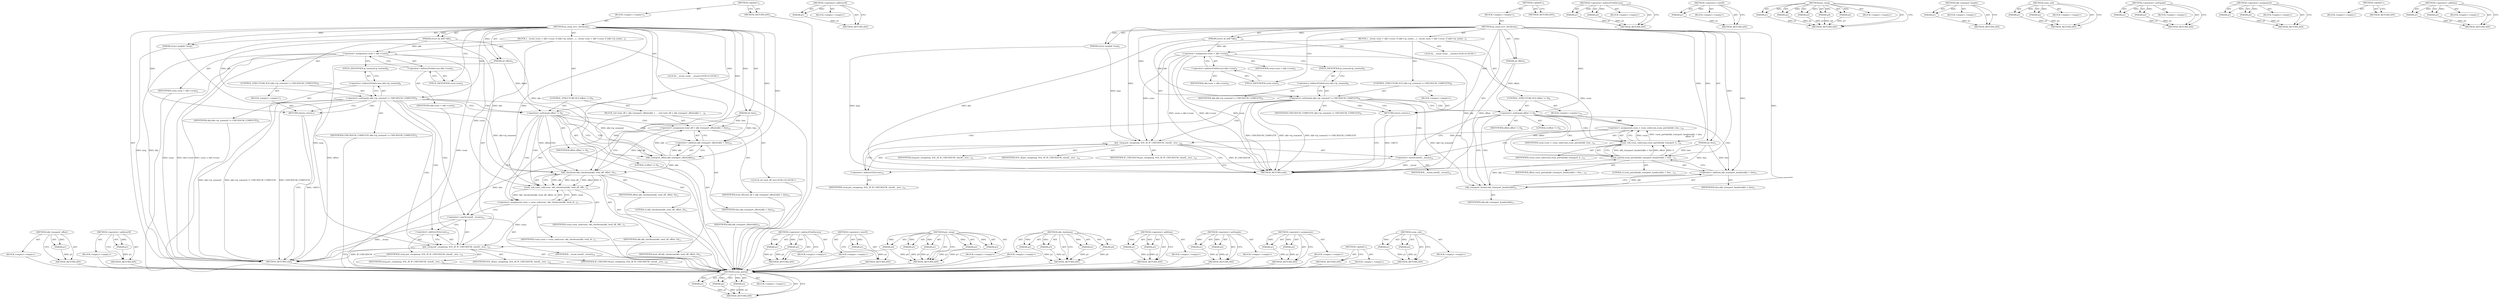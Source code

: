 digraph "csum_sub" {
vulnerable_95 [label=<(METHOD,csum_partial)>];
vulnerable_96 [label=<(PARAM,p1)>];
vulnerable_97 [label=<(PARAM,p2)>];
vulnerable_98 [label=<(PARAM,p3)>];
vulnerable_99 [label=<(BLOCK,&lt;empty&gt;,&lt;empty&gt;)>];
vulnerable_100 [label=<(METHOD_RETURN,ANY)>];
vulnerable_122 [label=<(METHOD,&lt;operator&gt;.addressOf)>];
vulnerable_123 [label=<(PARAM,p1)>];
vulnerable_124 [label=<(BLOCK,&lt;empty&gt;,&lt;empty&gt;)>];
vulnerable_125 [label=<(METHOD_RETURN,ANY)>];
vulnerable_6 [label=<(METHOD,&lt;global&gt;)<SUB>1</SUB>>];
vulnerable_7 [label=<(BLOCK,&lt;empty&gt;,&lt;empty&gt;)<SUB>1</SUB>>];
vulnerable_8 [label=<(METHOD,ip_cmsg_recv_checksum)<SUB>1</SUB>>];
vulnerable_9 [label=<(PARAM,struct msghdr *msg)<SUB>1</SUB>>];
vulnerable_10 [label=<(PARAM,struct sk_buff *skb)<SUB>1</SUB>>];
vulnerable_11 [label=<(PARAM,int tlen)<SUB>2</SUB>>];
vulnerable_12 [label=<(PARAM,int offset)<SUB>2</SUB>>];
vulnerable_13 [label=<(BLOCK,{
	__wsum csum = skb-&gt;csum;

 	if (skb-&gt;ip_summ...,{
	__wsum csum = skb-&gt;csum;

 	if (skb-&gt;ip_summ...)<SUB>3</SUB>>];
vulnerable_14 [label="<(LOCAL,__wsum csum: __wsum)<SUB>4</SUB>>"];
vulnerable_15 [label=<(&lt;operator&gt;.assignment,csum = skb-&gt;csum)<SUB>4</SUB>>];
vulnerable_16 [label=<(IDENTIFIER,csum,csum = skb-&gt;csum)<SUB>4</SUB>>];
vulnerable_17 [label=<(&lt;operator&gt;.indirectFieldAccess,skb-&gt;csum)<SUB>4</SUB>>];
vulnerable_18 [label=<(IDENTIFIER,skb,csum = skb-&gt;csum)<SUB>4</SUB>>];
vulnerable_19 [label=<(FIELD_IDENTIFIER,csum,csum)<SUB>4</SUB>>];
vulnerable_20 [label=<(CONTROL_STRUCTURE,IF,if (skb-&gt;ip_summed != CHECKSUM_COMPLETE))<SUB>6</SUB>>];
vulnerable_21 [label=<(&lt;operator&gt;.notEquals,skb-&gt;ip_summed != CHECKSUM_COMPLETE)<SUB>6</SUB>>];
vulnerable_22 [label=<(&lt;operator&gt;.indirectFieldAccess,skb-&gt;ip_summed)<SUB>6</SUB>>];
vulnerable_23 [label=<(IDENTIFIER,skb,skb-&gt;ip_summed != CHECKSUM_COMPLETE)<SUB>6</SUB>>];
vulnerable_24 [label=<(FIELD_IDENTIFIER,ip_summed,ip_summed)<SUB>6</SUB>>];
vulnerable_25 [label=<(IDENTIFIER,CHECKSUM_COMPLETE,skb-&gt;ip_summed != CHECKSUM_COMPLETE)<SUB>6</SUB>>];
vulnerable_26 [label=<(BLOCK,&lt;empty&gt;,&lt;empty&gt;)<SUB>7</SUB>>];
vulnerable_27 [label=<(RETURN,return;,return;)<SUB>7</SUB>>];
vulnerable_28 [label=<(CONTROL_STRUCTURE,IF,if (offset != 0))<SUB>9</SUB>>];
vulnerable_29 [label=<(&lt;operator&gt;.notEquals,offset != 0)<SUB>9</SUB>>];
vulnerable_30 [label=<(IDENTIFIER,offset,offset != 0)<SUB>9</SUB>>];
vulnerable_31 [label=<(LITERAL,0,offset != 0)<SUB>9</SUB>>];
vulnerable_32 [label=<(BLOCK,&lt;empty&gt;,&lt;empty&gt;)<SUB>10</SUB>>];
vulnerable_33 [label=<(&lt;operator&gt;.assignment,csum = csum_sub(csum,
				csum_partial(skb_tran...)<SUB>10</SUB>>];
vulnerable_34 [label=<(IDENTIFIER,csum,csum = csum_sub(csum,
				csum_partial(skb_tran...)<SUB>10</SUB>>];
vulnerable_35 [label=<(csum_sub,csum_sub(csum,
				csum_partial(skb_transport_h...)<SUB>10</SUB>>];
vulnerable_36 [label=<(IDENTIFIER,csum,csum_sub(csum,
				csum_partial(skb_transport_h...)<SUB>10</SUB>>];
vulnerable_37 [label=<(csum_partial,csum_partial(skb_transport_header(skb) + tlen,
...)<SUB>11</SUB>>];
vulnerable_38 [label=<(&lt;operator&gt;.addition,skb_transport_header(skb) + tlen)<SUB>11</SUB>>];
vulnerable_39 [label=<(skb_transport_header,skb_transport_header(skb))<SUB>11</SUB>>];
vulnerable_40 [label=<(IDENTIFIER,skb,skb_transport_header(skb))<SUB>11</SUB>>];
vulnerable_41 [label=<(IDENTIFIER,tlen,skb_transport_header(skb) + tlen)<SUB>11</SUB>>];
vulnerable_42 [label=<(IDENTIFIER,offset,csum_partial(skb_transport_header(skb) + tlen,
...)<SUB>12</SUB>>];
vulnerable_43 [label=<(LITERAL,0,csum_partial(skb_transport_header(skb) + tlen,
...)<SUB>12</SUB>>];
vulnerable_44 [label=<(put_cmsg,put_cmsg(msg, SOL_IP, IP_CHECKSUM, sizeof(__wsu...)<SUB>14</SUB>>];
vulnerable_45 [label=<(IDENTIFIER,msg,put_cmsg(msg, SOL_IP, IP_CHECKSUM, sizeof(__wsu...)<SUB>14</SUB>>];
vulnerable_46 [label=<(IDENTIFIER,SOL_IP,put_cmsg(msg, SOL_IP, IP_CHECKSUM, sizeof(__wsu...)<SUB>14</SUB>>];
vulnerable_47 [label=<(IDENTIFIER,IP_CHECKSUM,put_cmsg(msg, SOL_IP, IP_CHECKSUM, sizeof(__wsu...)<SUB>14</SUB>>];
vulnerable_48 [label=<(&lt;operator&gt;.sizeOf,sizeof(__wsum))<SUB>14</SUB>>];
vulnerable_49 [label=<(IDENTIFIER,__wsum,sizeof(__wsum))<SUB>14</SUB>>];
vulnerable_50 [label=<(&lt;operator&gt;.addressOf,&amp;csum)<SUB>14</SUB>>];
vulnerable_51 [label=<(IDENTIFIER,csum,put_cmsg(msg, SOL_IP, IP_CHECKSUM, sizeof(__wsu...)<SUB>14</SUB>>];
vulnerable_52 [label=<(METHOD_RETURN,void)<SUB>1</SUB>>];
vulnerable_54 [label=<(METHOD_RETURN,ANY)<SUB>1</SUB>>];
vulnerable_80 [label=<(METHOD,&lt;operator&gt;.indirectFieldAccess)>];
vulnerable_81 [label=<(PARAM,p1)>];
vulnerable_82 [label=<(PARAM,p2)>];
vulnerable_83 [label=<(BLOCK,&lt;empty&gt;,&lt;empty&gt;)>];
vulnerable_84 [label=<(METHOD_RETURN,ANY)>];
vulnerable_118 [label=<(METHOD,&lt;operator&gt;.sizeOf)>];
vulnerable_119 [label=<(PARAM,p1)>];
vulnerable_120 [label=<(BLOCK,&lt;empty&gt;,&lt;empty&gt;)>];
vulnerable_121 [label=<(METHOD_RETURN,ANY)>];
vulnerable_110 [label=<(METHOD,put_cmsg)>];
vulnerable_111 [label=<(PARAM,p1)>];
vulnerable_112 [label=<(PARAM,p2)>];
vulnerable_113 [label=<(PARAM,p3)>];
vulnerable_114 [label=<(PARAM,p4)>];
vulnerable_115 [label=<(PARAM,p5)>];
vulnerable_116 [label=<(BLOCK,&lt;empty&gt;,&lt;empty&gt;)>];
vulnerable_117 [label=<(METHOD_RETURN,ANY)>];
vulnerable_106 [label=<(METHOD,skb_transport_header)>];
vulnerable_107 [label=<(PARAM,p1)>];
vulnerable_108 [label=<(BLOCK,&lt;empty&gt;,&lt;empty&gt;)>];
vulnerable_109 [label=<(METHOD_RETURN,ANY)>];
vulnerable_90 [label=<(METHOD,csum_sub)>];
vulnerable_91 [label=<(PARAM,p1)>];
vulnerable_92 [label=<(PARAM,p2)>];
vulnerable_93 [label=<(BLOCK,&lt;empty&gt;,&lt;empty&gt;)>];
vulnerable_94 [label=<(METHOD_RETURN,ANY)>];
vulnerable_85 [label=<(METHOD,&lt;operator&gt;.notEquals)>];
vulnerable_86 [label=<(PARAM,p1)>];
vulnerable_87 [label=<(PARAM,p2)>];
vulnerable_88 [label=<(BLOCK,&lt;empty&gt;,&lt;empty&gt;)>];
vulnerable_89 [label=<(METHOD_RETURN,ANY)>];
vulnerable_75 [label=<(METHOD,&lt;operator&gt;.assignment)>];
vulnerable_76 [label=<(PARAM,p1)>];
vulnerable_77 [label=<(PARAM,p2)>];
vulnerable_78 [label=<(BLOCK,&lt;empty&gt;,&lt;empty&gt;)>];
vulnerable_79 [label=<(METHOD_RETURN,ANY)>];
vulnerable_69 [label=<(METHOD,&lt;global&gt;)<SUB>1</SUB>>];
vulnerable_70 [label=<(BLOCK,&lt;empty&gt;,&lt;empty&gt;)>];
vulnerable_71 [label=<(METHOD_RETURN,ANY)>];
vulnerable_101 [label=<(METHOD,&lt;operator&gt;.addition)>];
vulnerable_102 [label=<(PARAM,p1)>];
vulnerable_103 [label=<(PARAM,p2)>];
vulnerable_104 [label=<(BLOCK,&lt;empty&gt;,&lt;empty&gt;)>];
vulnerable_105 [label=<(METHOD_RETURN,ANY)>];
fixed_100 [label=<(METHOD,skb_transport_offset)>];
fixed_101 [label=<(PARAM,p1)>];
fixed_102 [label=<(BLOCK,&lt;empty&gt;,&lt;empty&gt;)>];
fixed_103 [label=<(METHOD_RETURN,ANY)>];
fixed_128 [label=<(METHOD,&lt;operator&gt;.addressOf)>];
fixed_129 [label=<(PARAM,p1)>];
fixed_130 [label=<(BLOCK,&lt;empty&gt;,&lt;empty&gt;)>];
fixed_131 [label=<(METHOD_RETURN,ANY)>];
fixed_6 [label=<(METHOD,&lt;global&gt;)<SUB>1</SUB>>];
fixed_7 [label=<(BLOCK,&lt;empty&gt;,&lt;empty&gt;)<SUB>1</SUB>>];
fixed_8 [label=<(METHOD,ip_cmsg_recv_checksum)<SUB>1</SUB>>];
fixed_9 [label=<(PARAM,struct msghdr *msg)<SUB>1</SUB>>];
fixed_10 [label=<(PARAM,struct sk_buff *skb)<SUB>1</SUB>>];
fixed_11 [label=<(PARAM,int tlen)<SUB>2</SUB>>];
fixed_12 [label=<(PARAM,int offset)<SUB>2</SUB>>];
fixed_13 [label=<(BLOCK,{
	__wsum csum = skb-&gt;csum;

 	if (skb-&gt;ip_summ...,{
	__wsum csum = skb-&gt;csum;

 	if (skb-&gt;ip_summ...)<SUB>3</SUB>>];
fixed_14 [label="<(LOCAL,__wsum csum: __wsum)<SUB>4</SUB>>"];
fixed_15 [label=<(&lt;operator&gt;.assignment,csum = skb-&gt;csum)<SUB>4</SUB>>];
fixed_16 [label=<(IDENTIFIER,csum,csum = skb-&gt;csum)<SUB>4</SUB>>];
fixed_17 [label=<(&lt;operator&gt;.indirectFieldAccess,skb-&gt;csum)<SUB>4</SUB>>];
fixed_18 [label=<(IDENTIFIER,skb,csum = skb-&gt;csum)<SUB>4</SUB>>];
fixed_19 [label=<(FIELD_IDENTIFIER,csum,csum)<SUB>4</SUB>>];
fixed_20 [label=<(CONTROL_STRUCTURE,IF,if (skb-&gt;ip_summed != CHECKSUM_COMPLETE))<SUB>6</SUB>>];
fixed_21 [label=<(&lt;operator&gt;.notEquals,skb-&gt;ip_summed != CHECKSUM_COMPLETE)<SUB>6</SUB>>];
fixed_22 [label=<(&lt;operator&gt;.indirectFieldAccess,skb-&gt;ip_summed)<SUB>6</SUB>>];
fixed_23 [label=<(IDENTIFIER,skb,skb-&gt;ip_summed != CHECKSUM_COMPLETE)<SUB>6</SUB>>];
fixed_24 [label=<(FIELD_IDENTIFIER,ip_summed,ip_summed)<SUB>6</SUB>>];
fixed_25 [label=<(IDENTIFIER,CHECKSUM_COMPLETE,skb-&gt;ip_summed != CHECKSUM_COMPLETE)<SUB>6</SUB>>];
fixed_26 [label=<(BLOCK,&lt;empty&gt;,&lt;empty&gt;)<SUB>7</SUB>>];
fixed_27 [label=<(RETURN,return;,return;)<SUB>7</SUB>>];
fixed_28 [label=<(CONTROL_STRUCTURE,IF,if (offset != 0))<SUB>9</SUB>>];
fixed_29 [label=<(&lt;operator&gt;.notEquals,offset != 0)<SUB>9</SUB>>];
fixed_30 [label=<(IDENTIFIER,offset,offset != 0)<SUB>9</SUB>>];
fixed_31 [label=<(LITERAL,0,offset != 0)<SUB>9</SUB>>];
fixed_32 [label=<(BLOCK,{
		int tend_off = skb_transport_offset(skb) + ...,{
		int tend_off = skb_transport_offset(skb) + ...)<SUB>9</SUB>>];
fixed_33 [label="<(LOCAL,int tend_off: int)<SUB>10</SUB>>"];
fixed_34 [label=<(&lt;operator&gt;.assignment,tend_off = skb_transport_offset(skb) + tlen)<SUB>10</SUB>>];
fixed_35 [label=<(IDENTIFIER,tend_off,tend_off = skb_transport_offset(skb) + tlen)<SUB>10</SUB>>];
fixed_36 [label=<(&lt;operator&gt;.addition,skb_transport_offset(skb) + tlen)<SUB>10</SUB>>];
fixed_37 [label=<(skb_transport_offset,skb_transport_offset(skb))<SUB>10</SUB>>];
fixed_38 [label=<(IDENTIFIER,skb,skb_transport_offset(skb))<SUB>10</SUB>>];
fixed_39 [label=<(IDENTIFIER,tlen,skb_transport_offset(skb) + tlen)<SUB>10</SUB>>];
fixed_40 [label=<(&lt;operator&gt;.assignment,csum = csum_sub(csum, skb_checksum(skb, tend_of...)<SUB>11</SUB>>];
fixed_41 [label=<(IDENTIFIER,csum,csum = csum_sub(csum, skb_checksum(skb, tend_of...)<SUB>11</SUB>>];
fixed_42 [label=<(csum_sub,csum_sub(csum, skb_checksum(skb, tend_off, offs...)<SUB>11</SUB>>];
fixed_43 [label=<(IDENTIFIER,csum,csum_sub(csum, skb_checksum(skb, tend_off, offs...)<SUB>11</SUB>>];
fixed_44 [label=<(skb_checksum,skb_checksum(skb, tend_off, offset, 0))<SUB>11</SUB>>];
fixed_45 [label=<(IDENTIFIER,skb,skb_checksum(skb, tend_off, offset, 0))<SUB>11</SUB>>];
fixed_46 [label=<(IDENTIFIER,tend_off,skb_checksum(skb, tend_off, offset, 0))<SUB>11</SUB>>];
fixed_47 [label=<(IDENTIFIER,offset,skb_checksum(skb, tend_off, offset, 0))<SUB>11</SUB>>];
fixed_48 [label=<(LITERAL,0,skb_checksum(skb, tend_off, offset, 0))<SUB>11</SUB>>];
fixed_49 [label=<(put_cmsg,put_cmsg(msg, SOL_IP, IP_CHECKSUM, sizeof(__wsu...)<SUB>14</SUB>>];
fixed_50 [label=<(IDENTIFIER,msg,put_cmsg(msg, SOL_IP, IP_CHECKSUM, sizeof(__wsu...)<SUB>14</SUB>>];
fixed_51 [label=<(IDENTIFIER,SOL_IP,put_cmsg(msg, SOL_IP, IP_CHECKSUM, sizeof(__wsu...)<SUB>14</SUB>>];
fixed_52 [label=<(IDENTIFIER,IP_CHECKSUM,put_cmsg(msg, SOL_IP, IP_CHECKSUM, sizeof(__wsu...)<SUB>14</SUB>>];
fixed_53 [label=<(&lt;operator&gt;.sizeOf,sizeof(__wsum))<SUB>14</SUB>>];
fixed_54 [label=<(IDENTIFIER,__wsum,sizeof(__wsum))<SUB>14</SUB>>];
fixed_55 [label=<(&lt;operator&gt;.addressOf,&amp;csum)<SUB>14</SUB>>];
fixed_56 [label=<(IDENTIFIER,csum,put_cmsg(msg, SOL_IP, IP_CHECKSUM, sizeof(__wsu...)<SUB>14</SUB>>];
fixed_57 [label=<(METHOD_RETURN,void)<SUB>1</SUB>>];
fixed_59 [label=<(METHOD_RETURN,ANY)<SUB>1</SUB>>];
fixed_85 [label=<(METHOD,&lt;operator&gt;.indirectFieldAccess)>];
fixed_86 [label=<(PARAM,p1)>];
fixed_87 [label=<(PARAM,p2)>];
fixed_88 [label=<(BLOCK,&lt;empty&gt;,&lt;empty&gt;)>];
fixed_89 [label=<(METHOD_RETURN,ANY)>];
fixed_124 [label=<(METHOD,&lt;operator&gt;.sizeOf)>];
fixed_125 [label=<(PARAM,p1)>];
fixed_126 [label=<(BLOCK,&lt;empty&gt;,&lt;empty&gt;)>];
fixed_127 [label=<(METHOD_RETURN,ANY)>];
fixed_116 [label=<(METHOD,put_cmsg)>];
fixed_117 [label=<(PARAM,p1)>];
fixed_118 [label=<(PARAM,p2)>];
fixed_119 [label=<(PARAM,p3)>];
fixed_120 [label=<(PARAM,p4)>];
fixed_121 [label=<(PARAM,p5)>];
fixed_122 [label=<(BLOCK,&lt;empty&gt;,&lt;empty&gt;)>];
fixed_123 [label=<(METHOD_RETURN,ANY)>];
fixed_109 [label=<(METHOD,skb_checksum)>];
fixed_110 [label=<(PARAM,p1)>];
fixed_111 [label=<(PARAM,p2)>];
fixed_112 [label=<(PARAM,p3)>];
fixed_113 [label=<(PARAM,p4)>];
fixed_114 [label=<(BLOCK,&lt;empty&gt;,&lt;empty&gt;)>];
fixed_115 [label=<(METHOD_RETURN,ANY)>];
fixed_95 [label=<(METHOD,&lt;operator&gt;.addition)>];
fixed_96 [label=<(PARAM,p1)>];
fixed_97 [label=<(PARAM,p2)>];
fixed_98 [label=<(BLOCK,&lt;empty&gt;,&lt;empty&gt;)>];
fixed_99 [label=<(METHOD_RETURN,ANY)>];
fixed_90 [label=<(METHOD,&lt;operator&gt;.notEquals)>];
fixed_91 [label=<(PARAM,p1)>];
fixed_92 [label=<(PARAM,p2)>];
fixed_93 [label=<(BLOCK,&lt;empty&gt;,&lt;empty&gt;)>];
fixed_94 [label=<(METHOD_RETURN,ANY)>];
fixed_80 [label=<(METHOD,&lt;operator&gt;.assignment)>];
fixed_81 [label=<(PARAM,p1)>];
fixed_82 [label=<(PARAM,p2)>];
fixed_83 [label=<(BLOCK,&lt;empty&gt;,&lt;empty&gt;)>];
fixed_84 [label=<(METHOD_RETURN,ANY)>];
fixed_74 [label=<(METHOD,&lt;global&gt;)<SUB>1</SUB>>];
fixed_75 [label=<(BLOCK,&lt;empty&gt;,&lt;empty&gt;)>];
fixed_76 [label=<(METHOD_RETURN,ANY)>];
fixed_104 [label=<(METHOD,csum_sub)>];
fixed_105 [label=<(PARAM,p1)>];
fixed_106 [label=<(PARAM,p2)>];
fixed_107 [label=<(BLOCK,&lt;empty&gt;,&lt;empty&gt;)>];
fixed_108 [label=<(METHOD_RETURN,ANY)>];
vulnerable_95 -> vulnerable_96  [key=0, label="AST: "];
vulnerable_95 -> vulnerable_96  [key=1, label="DDG: "];
vulnerable_95 -> vulnerable_99  [key=0, label="AST: "];
vulnerable_95 -> vulnerable_97  [key=0, label="AST: "];
vulnerable_95 -> vulnerable_97  [key=1, label="DDG: "];
vulnerable_95 -> vulnerable_100  [key=0, label="AST: "];
vulnerable_95 -> vulnerable_100  [key=1, label="CFG: "];
vulnerable_95 -> vulnerable_98  [key=0, label="AST: "];
vulnerable_95 -> vulnerable_98  [key=1, label="DDG: "];
vulnerable_96 -> vulnerable_100  [key=0, label="DDG: p1"];
vulnerable_97 -> vulnerable_100  [key=0, label="DDG: p2"];
vulnerable_98 -> vulnerable_100  [key=0, label="DDG: p3"];
vulnerable_122 -> vulnerable_123  [key=0, label="AST: "];
vulnerable_122 -> vulnerable_123  [key=1, label="DDG: "];
vulnerable_122 -> vulnerable_124  [key=0, label="AST: "];
vulnerable_122 -> vulnerable_125  [key=0, label="AST: "];
vulnerable_122 -> vulnerable_125  [key=1, label="CFG: "];
vulnerable_123 -> vulnerable_125  [key=0, label="DDG: p1"];
vulnerable_6 -> vulnerable_7  [key=0, label="AST: "];
vulnerable_6 -> vulnerable_54  [key=0, label="AST: "];
vulnerable_6 -> vulnerable_54  [key=1, label="CFG: "];
vulnerable_7 -> vulnerable_8  [key=0, label="AST: "];
vulnerable_8 -> vulnerable_9  [key=0, label="AST: "];
vulnerable_8 -> vulnerable_9  [key=1, label="DDG: "];
vulnerable_8 -> vulnerable_10  [key=0, label="AST: "];
vulnerable_8 -> vulnerable_10  [key=1, label="DDG: "];
vulnerable_8 -> vulnerable_11  [key=0, label="AST: "];
vulnerable_8 -> vulnerable_11  [key=1, label="DDG: "];
vulnerable_8 -> vulnerable_12  [key=0, label="AST: "];
vulnerable_8 -> vulnerable_12  [key=1, label="DDG: "];
vulnerable_8 -> vulnerable_13  [key=0, label="AST: "];
vulnerable_8 -> vulnerable_52  [key=0, label="AST: "];
vulnerable_8 -> vulnerable_19  [key=0, label="CFG: "];
vulnerable_8 -> vulnerable_44  [key=0, label="DDG: "];
vulnerable_8 -> vulnerable_21  [key=0, label="DDG: "];
vulnerable_8 -> vulnerable_27  [key=0, label="DDG: "];
vulnerable_8 -> vulnerable_29  [key=0, label="DDG: "];
vulnerable_8 -> vulnerable_35  [key=0, label="DDG: "];
vulnerable_8 -> vulnerable_37  [key=0, label="DDG: "];
vulnerable_8 -> vulnerable_38  [key=0, label="DDG: "];
vulnerable_8 -> vulnerable_39  [key=0, label="DDG: "];
vulnerable_9 -> vulnerable_52  [key=0, label="DDG: msg"];
vulnerable_9 -> vulnerable_44  [key=0, label="DDG: msg"];
vulnerable_10 -> vulnerable_52  [key=0, label="DDG: skb"];
vulnerable_10 -> vulnerable_15  [key=0, label="DDG: skb"];
vulnerable_10 -> vulnerable_21  [key=0, label="DDG: skb"];
vulnerable_10 -> vulnerable_39  [key=0, label="DDG: skb"];
vulnerable_11 -> vulnerable_52  [key=0, label="DDG: tlen"];
vulnerable_11 -> vulnerable_37  [key=0, label="DDG: tlen"];
vulnerable_11 -> vulnerable_38  [key=0, label="DDG: tlen"];
vulnerable_12 -> vulnerable_52  [key=0, label="DDG: offset"];
vulnerable_12 -> vulnerable_29  [key=0, label="DDG: offset"];
vulnerable_13 -> vulnerable_14  [key=0, label="AST: "];
vulnerable_13 -> vulnerable_15  [key=0, label="AST: "];
vulnerable_13 -> vulnerable_20  [key=0, label="AST: "];
vulnerable_13 -> vulnerable_28  [key=0, label="AST: "];
vulnerable_13 -> vulnerable_44  [key=0, label="AST: "];
vulnerable_15 -> vulnerable_16  [key=0, label="AST: "];
vulnerable_15 -> vulnerable_17  [key=0, label="AST: "];
vulnerable_15 -> vulnerable_24  [key=0, label="CFG: "];
vulnerable_15 -> vulnerable_52  [key=0, label="DDG: csum"];
vulnerable_15 -> vulnerable_52  [key=1, label="DDG: skb-&gt;csum"];
vulnerable_15 -> vulnerable_52  [key=2, label="DDG: csum = skb-&gt;csum"];
vulnerable_15 -> vulnerable_44  [key=0, label="DDG: csum"];
vulnerable_15 -> vulnerable_35  [key=0, label="DDG: csum"];
vulnerable_17 -> vulnerable_18  [key=0, label="AST: "];
vulnerable_17 -> vulnerable_19  [key=0, label="AST: "];
vulnerable_17 -> vulnerable_15  [key=0, label="CFG: "];
vulnerable_19 -> vulnerable_17  [key=0, label="CFG: "];
vulnerable_20 -> vulnerable_21  [key=0, label="AST: "];
vulnerable_20 -> vulnerable_26  [key=0, label="AST: "];
vulnerable_21 -> vulnerable_22  [key=0, label="AST: "];
vulnerable_21 -> vulnerable_25  [key=0, label="AST: "];
vulnerable_21 -> vulnerable_27  [key=0, label="CFG: "];
vulnerable_21 -> vulnerable_27  [key=1, label="CDG: "];
vulnerable_21 -> vulnerable_29  [key=0, label="CFG: "];
vulnerable_21 -> vulnerable_29  [key=1, label="CDG: "];
vulnerable_21 -> vulnerable_52  [key=0, label="DDG: skb-&gt;ip_summed"];
vulnerable_21 -> vulnerable_52  [key=1, label="DDG: skb-&gt;ip_summed != CHECKSUM_COMPLETE"];
vulnerable_21 -> vulnerable_52  [key=2, label="DDG: CHECKSUM_COMPLETE"];
vulnerable_21 -> vulnerable_39  [key=0, label="DDG: skb-&gt;ip_summed"];
vulnerable_21 -> vulnerable_48  [key=0, label="CDG: "];
vulnerable_21 -> vulnerable_50  [key=0, label="CDG: "];
vulnerable_21 -> vulnerable_44  [key=0, label="CDG: "];
vulnerable_22 -> vulnerable_23  [key=0, label="AST: "];
vulnerable_22 -> vulnerable_24  [key=0, label="AST: "];
vulnerable_22 -> vulnerable_21  [key=0, label="CFG: "];
vulnerable_24 -> vulnerable_22  [key=0, label="CFG: "];
vulnerable_26 -> vulnerable_27  [key=0, label="AST: "];
vulnerable_27 -> vulnerable_52  [key=0, label="CFG: "];
vulnerable_27 -> vulnerable_52  [key=1, label="DDG: &lt;RET&gt;"];
vulnerable_28 -> vulnerable_29  [key=0, label="AST: "];
vulnerable_28 -> vulnerable_32  [key=0, label="AST: "];
vulnerable_29 -> vulnerable_30  [key=0, label="AST: "];
vulnerable_29 -> vulnerable_31  [key=0, label="AST: "];
vulnerable_29 -> vulnerable_39  [key=0, label="CFG: "];
vulnerable_29 -> vulnerable_39  [key=1, label="CDG: "];
vulnerable_29 -> vulnerable_48  [key=0, label="CFG: "];
vulnerable_29 -> vulnerable_37  [key=0, label="DDG: offset"];
vulnerable_29 -> vulnerable_37  [key=1, label="CDG: "];
vulnerable_29 -> vulnerable_33  [key=0, label="CDG: "];
vulnerable_29 -> vulnerable_35  [key=0, label="CDG: "];
vulnerable_29 -> vulnerable_38  [key=0, label="CDG: "];
vulnerable_32 -> vulnerable_33  [key=0, label="AST: "];
vulnerable_33 -> vulnerable_34  [key=0, label="AST: "];
vulnerable_33 -> vulnerable_35  [key=0, label="AST: "];
vulnerable_33 -> vulnerable_48  [key=0, label="CFG: "];
vulnerable_33 -> vulnerable_44  [key=0, label="DDG: csum"];
vulnerable_35 -> vulnerable_36  [key=0, label="AST: "];
vulnerable_35 -> vulnerable_37  [key=0, label="AST: "];
vulnerable_35 -> vulnerable_33  [key=0, label="CFG: "];
vulnerable_35 -> vulnerable_33  [key=1, label="DDG: csum"];
vulnerable_35 -> vulnerable_33  [key=2, label="DDG: csum_partial(skb_transport_header(skb) + tlen,
					     offset, 0)"];
vulnerable_37 -> vulnerable_38  [key=0, label="AST: "];
vulnerable_37 -> vulnerable_42  [key=0, label="AST: "];
vulnerable_37 -> vulnerable_43  [key=0, label="AST: "];
vulnerable_37 -> vulnerable_35  [key=0, label="CFG: "];
vulnerable_37 -> vulnerable_35  [key=1, label="DDG: skb_transport_header(skb) + tlen"];
vulnerable_37 -> vulnerable_35  [key=2, label="DDG: offset"];
vulnerable_37 -> vulnerable_35  [key=3, label="DDG: 0"];
vulnerable_38 -> vulnerable_39  [key=0, label="AST: "];
vulnerable_38 -> vulnerable_41  [key=0, label="AST: "];
vulnerable_38 -> vulnerable_37  [key=0, label="CFG: "];
vulnerable_39 -> vulnerable_40  [key=0, label="AST: "];
vulnerable_39 -> vulnerable_38  [key=0, label="CFG: "];
vulnerable_39 -> vulnerable_38  [key=1, label="DDG: skb"];
vulnerable_39 -> vulnerable_37  [key=0, label="DDG: skb"];
vulnerable_44 -> vulnerable_45  [key=0, label="AST: "];
vulnerable_44 -> vulnerable_46  [key=0, label="AST: "];
vulnerable_44 -> vulnerable_47  [key=0, label="AST: "];
vulnerable_44 -> vulnerable_48  [key=0, label="AST: "];
vulnerable_44 -> vulnerable_50  [key=0, label="AST: "];
vulnerable_44 -> vulnerable_52  [key=0, label="CFG: "];
vulnerable_44 -> vulnerable_52  [key=1, label="DDG: IP_CHECKSUM"];
vulnerable_48 -> vulnerable_49  [key=0, label="AST: "];
vulnerable_48 -> vulnerable_50  [key=0, label="CFG: "];
vulnerable_48 -> vulnerable_52  [key=0, label="DDG: __wsum"];
vulnerable_50 -> vulnerable_51  [key=0, label="AST: "];
vulnerable_50 -> vulnerable_44  [key=0, label="CFG: "];
vulnerable_80 -> vulnerable_81  [key=0, label="AST: "];
vulnerable_80 -> vulnerable_81  [key=1, label="DDG: "];
vulnerable_80 -> vulnerable_83  [key=0, label="AST: "];
vulnerable_80 -> vulnerable_82  [key=0, label="AST: "];
vulnerable_80 -> vulnerable_82  [key=1, label="DDG: "];
vulnerable_80 -> vulnerable_84  [key=0, label="AST: "];
vulnerable_80 -> vulnerable_84  [key=1, label="CFG: "];
vulnerable_81 -> vulnerable_84  [key=0, label="DDG: p1"];
vulnerable_82 -> vulnerable_84  [key=0, label="DDG: p2"];
vulnerable_118 -> vulnerable_119  [key=0, label="AST: "];
vulnerable_118 -> vulnerable_119  [key=1, label="DDG: "];
vulnerable_118 -> vulnerable_120  [key=0, label="AST: "];
vulnerable_118 -> vulnerable_121  [key=0, label="AST: "];
vulnerable_118 -> vulnerable_121  [key=1, label="CFG: "];
vulnerable_119 -> vulnerable_121  [key=0, label="DDG: p1"];
vulnerable_110 -> vulnerable_111  [key=0, label="AST: "];
vulnerable_110 -> vulnerable_111  [key=1, label="DDG: "];
vulnerable_110 -> vulnerable_116  [key=0, label="AST: "];
vulnerable_110 -> vulnerable_112  [key=0, label="AST: "];
vulnerable_110 -> vulnerable_112  [key=1, label="DDG: "];
vulnerable_110 -> vulnerable_117  [key=0, label="AST: "];
vulnerable_110 -> vulnerable_117  [key=1, label="CFG: "];
vulnerable_110 -> vulnerable_113  [key=0, label="AST: "];
vulnerable_110 -> vulnerable_113  [key=1, label="DDG: "];
vulnerable_110 -> vulnerable_114  [key=0, label="AST: "];
vulnerable_110 -> vulnerable_114  [key=1, label="DDG: "];
vulnerable_110 -> vulnerable_115  [key=0, label="AST: "];
vulnerable_110 -> vulnerable_115  [key=1, label="DDG: "];
vulnerable_111 -> vulnerable_117  [key=0, label="DDG: p1"];
vulnerable_112 -> vulnerable_117  [key=0, label="DDG: p2"];
vulnerable_113 -> vulnerable_117  [key=0, label="DDG: p3"];
vulnerable_114 -> vulnerable_117  [key=0, label="DDG: p4"];
vulnerable_115 -> vulnerable_117  [key=0, label="DDG: p5"];
vulnerable_106 -> vulnerable_107  [key=0, label="AST: "];
vulnerable_106 -> vulnerable_107  [key=1, label="DDG: "];
vulnerable_106 -> vulnerable_108  [key=0, label="AST: "];
vulnerable_106 -> vulnerable_109  [key=0, label="AST: "];
vulnerable_106 -> vulnerable_109  [key=1, label="CFG: "];
vulnerable_107 -> vulnerable_109  [key=0, label="DDG: p1"];
vulnerable_90 -> vulnerable_91  [key=0, label="AST: "];
vulnerable_90 -> vulnerable_91  [key=1, label="DDG: "];
vulnerable_90 -> vulnerable_93  [key=0, label="AST: "];
vulnerable_90 -> vulnerable_92  [key=0, label="AST: "];
vulnerable_90 -> vulnerable_92  [key=1, label="DDG: "];
vulnerable_90 -> vulnerable_94  [key=0, label="AST: "];
vulnerable_90 -> vulnerable_94  [key=1, label="CFG: "];
vulnerable_91 -> vulnerable_94  [key=0, label="DDG: p1"];
vulnerable_92 -> vulnerable_94  [key=0, label="DDG: p2"];
vulnerable_85 -> vulnerable_86  [key=0, label="AST: "];
vulnerable_85 -> vulnerable_86  [key=1, label="DDG: "];
vulnerable_85 -> vulnerable_88  [key=0, label="AST: "];
vulnerable_85 -> vulnerable_87  [key=0, label="AST: "];
vulnerable_85 -> vulnerable_87  [key=1, label="DDG: "];
vulnerable_85 -> vulnerable_89  [key=0, label="AST: "];
vulnerable_85 -> vulnerable_89  [key=1, label="CFG: "];
vulnerable_86 -> vulnerable_89  [key=0, label="DDG: p1"];
vulnerable_87 -> vulnerable_89  [key=0, label="DDG: p2"];
vulnerable_75 -> vulnerable_76  [key=0, label="AST: "];
vulnerable_75 -> vulnerable_76  [key=1, label="DDG: "];
vulnerable_75 -> vulnerable_78  [key=0, label="AST: "];
vulnerable_75 -> vulnerable_77  [key=0, label="AST: "];
vulnerable_75 -> vulnerable_77  [key=1, label="DDG: "];
vulnerable_75 -> vulnerable_79  [key=0, label="AST: "];
vulnerable_75 -> vulnerable_79  [key=1, label="CFG: "];
vulnerable_76 -> vulnerable_79  [key=0, label="DDG: p1"];
vulnerable_77 -> vulnerable_79  [key=0, label="DDG: p2"];
vulnerable_69 -> vulnerable_70  [key=0, label="AST: "];
vulnerable_69 -> vulnerable_71  [key=0, label="AST: "];
vulnerable_69 -> vulnerable_71  [key=1, label="CFG: "];
vulnerable_101 -> vulnerable_102  [key=0, label="AST: "];
vulnerable_101 -> vulnerable_102  [key=1, label="DDG: "];
vulnerable_101 -> vulnerable_104  [key=0, label="AST: "];
vulnerable_101 -> vulnerable_103  [key=0, label="AST: "];
vulnerable_101 -> vulnerable_103  [key=1, label="DDG: "];
vulnerable_101 -> vulnerable_105  [key=0, label="AST: "];
vulnerable_101 -> vulnerable_105  [key=1, label="CFG: "];
vulnerable_102 -> vulnerable_105  [key=0, label="DDG: p1"];
vulnerable_103 -> vulnerable_105  [key=0, label="DDG: p2"];
fixed_100 -> fixed_101  [key=0, label="AST: "];
fixed_100 -> fixed_101  [key=1, label="DDG: "];
fixed_100 -> fixed_102  [key=0, label="AST: "];
fixed_100 -> fixed_103  [key=0, label="AST: "];
fixed_100 -> fixed_103  [key=1, label="CFG: "];
fixed_101 -> fixed_103  [key=0, label="DDG: p1"];
fixed_102 -> vulnerable_95  [key=0];
fixed_103 -> vulnerable_95  [key=0];
fixed_128 -> fixed_129  [key=0, label="AST: "];
fixed_128 -> fixed_129  [key=1, label="DDG: "];
fixed_128 -> fixed_130  [key=0, label="AST: "];
fixed_128 -> fixed_131  [key=0, label="AST: "];
fixed_128 -> fixed_131  [key=1, label="CFG: "];
fixed_129 -> fixed_131  [key=0, label="DDG: p1"];
fixed_130 -> vulnerable_95  [key=0];
fixed_131 -> vulnerable_95  [key=0];
fixed_6 -> fixed_7  [key=0, label="AST: "];
fixed_6 -> fixed_59  [key=0, label="AST: "];
fixed_6 -> fixed_59  [key=1, label="CFG: "];
fixed_7 -> fixed_8  [key=0, label="AST: "];
fixed_8 -> fixed_9  [key=0, label="AST: "];
fixed_8 -> fixed_9  [key=1, label="DDG: "];
fixed_8 -> fixed_10  [key=0, label="AST: "];
fixed_8 -> fixed_10  [key=1, label="DDG: "];
fixed_8 -> fixed_11  [key=0, label="AST: "];
fixed_8 -> fixed_11  [key=1, label="DDG: "];
fixed_8 -> fixed_12  [key=0, label="AST: "];
fixed_8 -> fixed_12  [key=1, label="DDG: "];
fixed_8 -> fixed_13  [key=0, label="AST: "];
fixed_8 -> fixed_57  [key=0, label="AST: "];
fixed_8 -> fixed_19  [key=0, label="CFG: "];
fixed_8 -> fixed_49  [key=0, label="DDG: "];
fixed_8 -> fixed_21  [key=0, label="DDG: "];
fixed_8 -> fixed_27  [key=0, label="DDG: "];
fixed_8 -> fixed_29  [key=0, label="DDG: "];
fixed_8 -> fixed_34  [key=0, label="DDG: "];
fixed_8 -> fixed_36  [key=0, label="DDG: "];
fixed_8 -> fixed_42  [key=0, label="DDG: "];
fixed_8 -> fixed_37  [key=0, label="DDG: "];
fixed_8 -> fixed_44  [key=0, label="DDG: "];
fixed_9 -> fixed_57  [key=0, label="DDG: msg"];
fixed_9 -> fixed_49  [key=0, label="DDG: msg"];
fixed_10 -> fixed_57  [key=0, label="DDG: skb"];
fixed_10 -> fixed_15  [key=0, label="DDG: skb"];
fixed_10 -> fixed_21  [key=0, label="DDG: skb"];
fixed_10 -> fixed_37  [key=0, label="DDG: skb"];
fixed_10 -> fixed_44  [key=0, label="DDG: skb"];
fixed_11 -> fixed_57  [key=0, label="DDG: tlen"];
fixed_11 -> fixed_34  [key=0, label="DDG: tlen"];
fixed_11 -> fixed_36  [key=0, label="DDG: tlen"];
fixed_12 -> fixed_57  [key=0, label="DDG: offset"];
fixed_12 -> fixed_29  [key=0, label="DDG: offset"];
fixed_13 -> fixed_14  [key=0, label="AST: "];
fixed_13 -> fixed_15  [key=0, label="AST: "];
fixed_13 -> fixed_20  [key=0, label="AST: "];
fixed_13 -> fixed_28  [key=0, label="AST: "];
fixed_13 -> fixed_49  [key=0, label="AST: "];
fixed_14 -> vulnerable_95  [key=0];
fixed_15 -> fixed_16  [key=0, label="AST: "];
fixed_15 -> fixed_17  [key=0, label="AST: "];
fixed_15 -> fixed_24  [key=0, label="CFG: "];
fixed_15 -> fixed_57  [key=0, label="DDG: csum"];
fixed_15 -> fixed_57  [key=1, label="DDG: skb-&gt;csum"];
fixed_15 -> fixed_57  [key=2, label="DDG: csum = skb-&gt;csum"];
fixed_15 -> fixed_49  [key=0, label="DDG: csum"];
fixed_15 -> fixed_42  [key=0, label="DDG: csum"];
fixed_16 -> vulnerable_95  [key=0];
fixed_17 -> fixed_18  [key=0, label="AST: "];
fixed_17 -> fixed_19  [key=0, label="AST: "];
fixed_17 -> fixed_15  [key=0, label="CFG: "];
fixed_18 -> vulnerable_95  [key=0];
fixed_19 -> fixed_17  [key=0, label="CFG: "];
fixed_20 -> fixed_21  [key=0, label="AST: "];
fixed_20 -> fixed_26  [key=0, label="AST: "];
fixed_21 -> fixed_22  [key=0, label="AST: "];
fixed_21 -> fixed_25  [key=0, label="AST: "];
fixed_21 -> fixed_27  [key=0, label="CFG: "];
fixed_21 -> fixed_27  [key=1, label="CDG: "];
fixed_21 -> fixed_29  [key=0, label="CFG: "];
fixed_21 -> fixed_29  [key=1, label="CDG: "];
fixed_21 -> fixed_57  [key=0, label="DDG: skb-&gt;ip_summed"];
fixed_21 -> fixed_57  [key=1, label="DDG: skb-&gt;ip_summed != CHECKSUM_COMPLETE"];
fixed_21 -> fixed_57  [key=2, label="DDG: CHECKSUM_COMPLETE"];
fixed_21 -> fixed_37  [key=0, label="DDG: skb-&gt;ip_summed"];
fixed_21 -> fixed_44  [key=0, label="DDG: skb-&gt;ip_summed"];
fixed_21 -> fixed_49  [key=0, label="CDG: "];
fixed_21 -> fixed_53  [key=0, label="CDG: "];
fixed_21 -> fixed_55  [key=0, label="CDG: "];
fixed_22 -> fixed_23  [key=0, label="AST: "];
fixed_22 -> fixed_24  [key=0, label="AST: "];
fixed_22 -> fixed_21  [key=0, label="CFG: "];
fixed_23 -> vulnerable_95  [key=0];
fixed_24 -> fixed_22  [key=0, label="CFG: "];
fixed_25 -> vulnerable_95  [key=0];
fixed_26 -> fixed_27  [key=0, label="AST: "];
fixed_27 -> fixed_57  [key=0, label="CFG: "];
fixed_27 -> fixed_57  [key=1, label="DDG: &lt;RET&gt;"];
fixed_28 -> fixed_29  [key=0, label="AST: "];
fixed_28 -> fixed_32  [key=0, label="AST: "];
fixed_29 -> fixed_30  [key=0, label="AST: "];
fixed_29 -> fixed_31  [key=0, label="AST: "];
fixed_29 -> fixed_37  [key=0, label="CFG: "];
fixed_29 -> fixed_37  [key=1, label="CDG: "];
fixed_29 -> fixed_53  [key=0, label="CFG: "];
fixed_29 -> fixed_44  [key=0, label="DDG: offset"];
fixed_29 -> fixed_44  [key=1, label="CDG: "];
fixed_29 -> fixed_34  [key=0, label="CDG: "];
fixed_29 -> fixed_42  [key=0, label="CDG: "];
fixed_29 -> fixed_36  [key=0, label="CDG: "];
fixed_29 -> fixed_40  [key=0, label="CDG: "];
fixed_30 -> vulnerable_95  [key=0];
fixed_31 -> vulnerable_95  [key=0];
fixed_32 -> fixed_33  [key=0, label="AST: "];
fixed_32 -> fixed_34  [key=0, label="AST: "];
fixed_32 -> fixed_40  [key=0, label="AST: "];
fixed_33 -> vulnerable_95  [key=0];
fixed_34 -> fixed_35  [key=0, label="AST: "];
fixed_34 -> fixed_36  [key=0, label="AST: "];
fixed_34 -> fixed_44  [key=0, label="CFG: "];
fixed_34 -> fixed_44  [key=1, label="DDG: tend_off"];
fixed_35 -> vulnerable_95  [key=0];
fixed_36 -> fixed_37  [key=0, label="AST: "];
fixed_36 -> fixed_39  [key=0, label="AST: "];
fixed_36 -> fixed_34  [key=0, label="CFG: "];
fixed_37 -> fixed_38  [key=0, label="AST: "];
fixed_37 -> fixed_36  [key=0, label="CFG: "];
fixed_37 -> fixed_36  [key=1, label="DDG: skb"];
fixed_37 -> fixed_34  [key=0, label="DDG: skb"];
fixed_37 -> fixed_44  [key=0, label="DDG: skb"];
fixed_38 -> vulnerable_95  [key=0];
fixed_39 -> vulnerable_95  [key=0];
fixed_40 -> fixed_41  [key=0, label="AST: "];
fixed_40 -> fixed_42  [key=0, label="AST: "];
fixed_40 -> fixed_53  [key=0, label="CFG: "];
fixed_40 -> fixed_49  [key=0, label="DDG: csum"];
fixed_41 -> vulnerable_95  [key=0];
fixed_42 -> fixed_43  [key=0, label="AST: "];
fixed_42 -> fixed_44  [key=0, label="AST: "];
fixed_42 -> fixed_40  [key=0, label="CFG: "];
fixed_42 -> fixed_40  [key=1, label="DDG: csum"];
fixed_42 -> fixed_40  [key=2, label="DDG: skb_checksum(skb, tend_off, offset, 0)"];
fixed_43 -> vulnerable_95  [key=0];
fixed_44 -> fixed_45  [key=0, label="AST: "];
fixed_44 -> fixed_46  [key=0, label="AST: "];
fixed_44 -> fixed_47  [key=0, label="AST: "];
fixed_44 -> fixed_48  [key=0, label="AST: "];
fixed_44 -> fixed_42  [key=0, label="CFG: "];
fixed_44 -> fixed_42  [key=1, label="DDG: skb"];
fixed_44 -> fixed_42  [key=2, label="DDG: tend_off"];
fixed_44 -> fixed_42  [key=3, label="DDG: offset"];
fixed_44 -> fixed_42  [key=4, label="DDG: 0"];
fixed_45 -> vulnerable_95  [key=0];
fixed_46 -> vulnerable_95  [key=0];
fixed_47 -> vulnerable_95  [key=0];
fixed_48 -> vulnerable_95  [key=0];
fixed_49 -> fixed_50  [key=0, label="AST: "];
fixed_49 -> fixed_51  [key=0, label="AST: "];
fixed_49 -> fixed_52  [key=0, label="AST: "];
fixed_49 -> fixed_53  [key=0, label="AST: "];
fixed_49 -> fixed_55  [key=0, label="AST: "];
fixed_49 -> fixed_57  [key=0, label="CFG: "];
fixed_49 -> fixed_57  [key=1, label="DDG: IP_CHECKSUM"];
fixed_50 -> vulnerable_95  [key=0];
fixed_51 -> vulnerable_95  [key=0];
fixed_52 -> vulnerable_95  [key=0];
fixed_53 -> fixed_54  [key=0, label="AST: "];
fixed_53 -> fixed_55  [key=0, label="CFG: "];
fixed_53 -> fixed_57  [key=0, label="DDG: __wsum"];
fixed_54 -> vulnerable_95  [key=0];
fixed_55 -> fixed_56  [key=0, label="AST: "];
fixed_55 -> fixed_49  [key=0, label="CFG: "];
fixed_56 -> vulnerable_95  [key=0];
fixed_57 -> vulnerable_95  [key=0];
fixed_59 -> vulnerable_95  [key=0];
fixed_85 -> fixed_86  [key=0, label="AST: "];
fixed_85 -> fixed_86  [key=1, label="DDG: "];
fixed_85 -> fixed_88  [key=0, label="AST: "];
fixed_85 -> fixed_87  [key=0, label="AST: "];
fixed_85 -> fixed_87  [key=1, label="DDG: "];
fixed_85 -> fixed_89  [key=0, label="AST: "];
fixed_85 -> fixed_89  [key=1, label="CFG: "];
fixed_86 -> fixed_89  [key=0, label="DDG: p1"];
fixed_87 -> fixed_89  [key=0, label="DDG: p2"];
fixed_88 -> vulnerable_95  [key=0];
fixed_89 -> vulnerable_95  [key=0];
fixed_124 -> fixed_125  [key=0, label="AST: "];
fixed_124 -> fixed_125  [key=1, label="DDG: "];
fixed_124 -> fixed_126  [key=0, label="AST: "];
fixed_124 -> fixed_127  [key=0, label="AST: "];
fixed_124 -> fixed_127  [key=1, label="CFG: "];
fixed_125 -> fixed_127  [key=0, label="DDG: p1"];
fixed_126 -> vulnerable_95  [key=0];
fixed_127 -> vulnerable_95  [key=0];
fixed_116 -> fixed_117  [key=0, label="AST: "];
fixed_116 -> fixed_117  [key=1, label="DDG: "];
fixed_116 -> fixed_122  [key=0, label="AST: "];
fixed_116 -> fixed_118  [key=0, label="AST: "];
fixed_116 -> fixed_118  [key=1, label="DDG: "];
fixed_116 -> fixed_123  [key=0, label="AST: "];
fixed_116 -> fixed_123  [key=1, label="CFG: "];
fixed_116 -> fixed_119  [key=0, label="AST: "];
fixed_116 -> fixed_119  [key=1, label="DDG: "];
fixed_116 -> fixed_120  [key=0, label="AST: "];
fixed_116 -> fixed_120  [key=1, label="DDG: "];
fixed_116 -> fixed_121  [key=0, label="AST: "];
fixed_116 -> fixed_121  [key=1, label="DDG: "];
fixed_117 -> fixed_123  [key=0, label="DDG: p1"];
fixed_118 -> fixed_123  [key=0, label="DDG: p2"];
fixed_119 -> fixed_123  [key=0, label="DDG: p3"];
fixed_120 -> fixed_123  [key=0, label="DDG: p4"];
fixed_121 -> fixed_123  [key=0, label="DDG: p5"];
fixed_122 -> vulnerable_95  [key=0];
fixed_123 -> vulnerable_95  [key=0];
fixed_109 -> fixed_110  [key=0, label="AST: "];
fixed_109 -> fixed_110  [key=1, label="DDG: "];
fixed_109 -> fixed_114  [key=0, label="AST: "];
fixed_109 -> fixed_111  [key=0, label="AST: "];
fixed_109 -> fixed_111  [key=1, label="DDG: "];
fixed_109 -> fixed_115  [key=0, label="AST: "];
fixed_109 -> fixed_115  [key=1, label="CFG: "];
fixed_109 -> fixed_112  [key=0, label="AST: "];
fixed_109 -> fixed_112  [key=1, label="DDG: "];
fixed_109 -> fixed_113  [key=0, label="AST: "];
fixed_109 -> fixed_113  [key=1, label="DDG: "];
fixed_110 -> fixed_115  [key=0, label="DDG: p1"];
fixed_111 -> fixed_115  [key=0, label="DDG: p2"];
fixed_112 -> fixed_115  [key=0, label="DDG: p3"];
fixed_113 -> fixed_115  [key=0, label="DDG: p4"];
fixed_114 -> vulnerable_95  [key=0];
fixed_115 -> vulnerable_95  [key=0];
fixed_95 -> fixed_96  [key=0, label="AST: "];
fixed_95 -> fixed_96  [key=1, label="DDG: "];
fixed_95 -> fixed_98  [key=0, label="AST: "];
fixed_95 -> fixed_97  [key=0, label="AST: "];
fixed_95 -> fixed_97  [key=1, label="DDG: "];
fixed_95 -> fixed_99  [key=0, label="AST: "];
fixed_95 -> fixed_99  [key=1, label="CFG: "];
fixed_96 -> fixed_99  [key=0, label="DDG: p1"];
fixed_97 -> fixed_99  [key=0, label="DDG: p2"];
fixed_98 -> vulnerable_95  [key=0];
fixed_99 -> vulnerable_95  [key=0];
fixed_90 -> fixed_91  [key=0, label="AST: "];
fixed_90 -> fixed_91  [key=1, label="DDG: "];
fixed_90 -> fixed_93  [key=0, label="AST: "];
fixed_90 -> fixed_92  [key=0, label="AST: "];
fixed_90 -> fixed_92  [key=1, label="DDG: "];
fixed_90 -> fixed_94  [key=0, label="AST: "];
fixed_90 -> fixed_94  [key=1, label="CFG: "];
fixed_91 -> fixed_94  [key=0, label="DDG: p1"];
fixed_92 -> fixed_94  [key=0, label="DDG: p2"];
fixed_93 -> vulnerable_95  [key=0];
fixed_94 -> vulnerable_95  [key=0];
fixed_80 -> fixed_81  [key=0, label="AST: "];
fixed_80 -> fixed_81  [key=1, label="DDG: "];
fixed_80 -> fixed_83  [key=0, label="AST: "];
fixed_80 -> fixed_82  [key=0, label="AST: "];
fixed_80 -> fixed_82  [key=1, label="DDG: "];
fixed_80 -> fixed_84  [key=0, label="AST: "];
fixed_80 -> fixed_84  [key=1, label="CFG: "];
fixed_81 -> fixed_84  [key=0, label="DDG: p1"];
fixed_82 -> fixed_84  [key=0, label="DDG: p2"];
fixed_83 -> vulnerable_95  [key=0];
fixed_84 -> vulnerable_95  [key=0];
fixed_74 -> fixed_75  [key=0, label="AST: "];
fixed_74 -> fixed_76  [key=0, label="AST: "];
fixed_74 -> fixed_76  [key=1, label="CFG: "];
fixed_75 -> vulnerable_95  [key=0];
fixed_76 -> vulnerable_95  [key=0];
fixed_104 -> fixed_105  [key=0, label="AST: "];
fixed_104 -> fixed_105  [key=1, label="DDG: "];
fixed_104 -> fixed_107  [key=0, label="AST: "];
fixed_104 -> fixed_106  [key=0, label="AST: "];
fixed_104 -> fixed_106  [key=1, label="DDG: "];
fixed_104 -> fixed_108  [key=0, label="AST: "];
fixed_104 -> fixed_108  [key=1, label="CFG: "];
fixed_105 -> fixed_108  [key=0, label="DDG: p1"];
fixed_106 -> fixed_108  [key=0, label="DDG: p2"];
fixed_107 -> vulnerable_95  [key=0];
fixed_108 -> vulnerable_95  [key=0];
}
